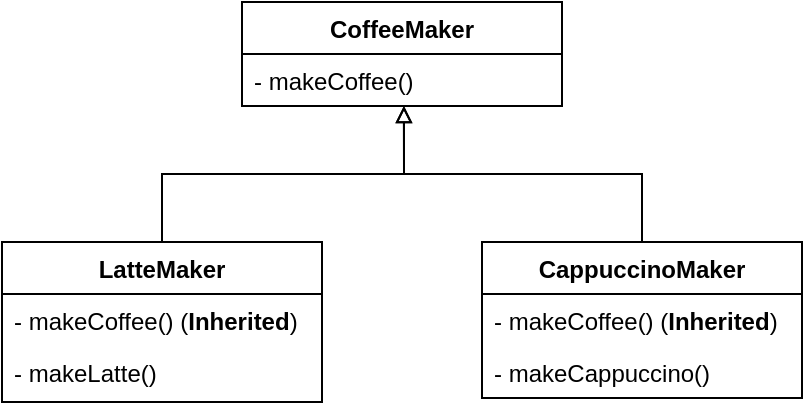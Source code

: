 <mxfile version="21.3.5" type="google">
  <diagram id="C5RBs43oDa-KdzZeNtuy" name="Page-1">
    <mxGraphModel grid="1" page="1" gridSize="10" guides="1" tooltips="1" connect="1" arrows="1" fold="1" pageScale="1" pageWidth="827" pageHeight="1169" math="0" shadow="0">
      <root>
        <mxCell id="WIyWlLk6GJQsqaUBKTNV-0" />
        <mxCell id="WIyWlLk6GJQsqaUBKTNV-1" parent="WIyWlLk6GJQsqaUBKTNV-0" />
        <mxCell id="3yAdEEpt_kGL4zUVrsgu-4" value="CoffeeMaker" style="swimlane;fontStyle=1;align=center;verticalAlign=top;childLayout=stackLayout;horizontal=1;startSize=26;horizontalStack=0;resizeParent=1;resizeParentMax=0;resizeLast=0;collapsible=1;marginBottom=0;whiteSpace=wrap;html=1;" vertex="1" parent="WIyWlLk6GJQsqaUBKTNV-1">
          <mxGeometry x="320" y="40" width="160" height="52" as="geometry" />
        </mxCell>
        <mxCell id="3yAdEEpt_kGL4zUVrsgu-7" value="- makeCoffee()" style="text;strokeColor=none;fillColor=none;align=left;verticalAlign=top;spacingLeft=4;spacingRight=4;overflow=hidden;rotatable=0;points=[[0,0.5],[1,0.5]];portConstraint=eastwest;whiteSpace=wrap;html=1;" vertex="1" parent="3yAdEEpt_kGL4zUVrsgu-4">
          <mxGeometry y="26" width="160" height="26" as="geometry" />
        </mxCell>
        <mxCell id="3yAdEEpt_kGL4zUVrsgu-15" style="edgeStyle=orthogonalEdgeStyle;rounded=0;orthogonalLoop=1;jettySize=auto;html=1;exitX=0.5;exitY=0;exitDx=0;exitDy=0;entryX=0.506;entryY=1;entryDx=0;entryDy=0;entryPerimeter=0;endArrow=block;endFill=0;" edge="1" parent="WIyWlLk6GJQsqaUBKTNV-1" source="3yAdEEpt_kGL4zUVrsgu-9" target="3yAdEEpt_kGL4zUVrsgu-7">
          <mxGeometry relative="1" as="geometry" />
        </mxCell>
        <mxCell id="3yAdEEpt_kGL4zUVrsgu-9" value="LatteMaker" style="swimlane;fontStyle=1;align=center;verticalAlign=top;childLayout=stackLayout;horizontal=1;startSize=26;horizontalStack=0;resizeParent=1;resizeParentMax=0;resizeLast=0;collapsible=1;marginBottom=0;whiteSpace=wrap;html=1;" vertex="1" parent="WIyWlLk6GJQsqaUBKTNV-1">
          <mxGeometry x="200" y="160" width="160" height="80" as="geometry" />
        </mxCell>
        <mxCell id="3yAdEEpt_kGL4zUVrsgu-10" value="- makeCoffee() (&lt;b&gt;Inherited&lt;/b&gt;)" style="text;strokeColor=none;fillColor=none;align=left;verticalAlign=top;spacingLeft=4;spacingRight=4;overflow=hidden;rotatable=0;points=[[0,0.5],[1,0.5]];portConstraint=eastwest;whiteSpace=wrap;html=1;" vertex="1" parent="3yAdEEpt_kGL4zUVrsgu-9">
          <mxGeometry y="26" width="160" height="26" as="geometry" />
        </mxCell>
        <mxCell id="3yAdEEpt_kGL4zUVrsgu-11" value="- makeLatte()" style="text;strokeColor=none;fillColor=none;align=left;verticalAlign=top;spacingLeft=4;spacingRight=4;overflow=hidden;rotatable=0;points=[[0,0.5],[1,0.5]];portConstraint=eastwest;whiteSpace=wrap;html=1;" vertex="1" parent="3yAdEEpt_kGL4zUVrsgu-9">
          <mxGeometry y="52" width="160" height="28" as="geometry" />
        </mxCell>
        <mxCell id="3yAdEEpt_kGL4zUVrsgu-17" style="edgeStyle=orthogonalEdgeStyle;rounded=0;orthogonalLoop=1;jettySize=auto;html=1;exitX=0.5;exitY=0;exitDx=0;exitDy=0;entryX=0.506;entryY=1;entryDx=0;entryDy=0;entryPerimeter=0;endArrow=block;endFill=0;" edge="1" parent="WIyWlLk6GJQsqaUBKTNV-1" source="3yAdEEpt_kGL4zUVrsgu-12" target="3yAdEEpt_kGL4zUVrsgu-7">
          <mxGeometry relative="1" as="geometry" />
        </mxCell>
        <mxCell id="3yAdEEpt_kGL4zUVrsgu-12" value="CappuccinoMaker" style="swimlane;fontStyle=1;align=center;verticalAlign=top;childLayout=stackLayout;horizontal=1;startSize=26;horizontalStack=0;resizeParent=1;resizeParentMax=0;resizeLast=0;collapsible=1;marginBottom=0;whiteSpace=wrap;html=1;" vertex="1" parent="WIyWlLk6GJQsqaUBKTNV-1">
          <mxGeometry x="440" y="160" width="160" height="78" as="geometry" />
        </mxCell>
        <mxCell id="3yAdEEpt_kGL4zUVrsgu-13" value="- makeCoffee() (&lt;b&gt;Inherited&lt;/b&gt;)" style="text;strokeColor=none;fillColor=none;align=left;verticalAlign=top;spacingLeft=4;spacingRight=4;overflow=hidden;rotatable=0;points=[[0,0.5],[1,0.5]];portConstraint=eastwest;whiteSpace=wrap;html=1;" vertex="1" parent="3yAdEEpt_kGL4zUVrsgu-12">
          <mxGeometry y="26" width="160" height="26" as="geometry" />
        </mxCell>
        <mxCell id="3yAdEEpt_kGL4zUVrsgu-14" value="- makeCappuccino()" style="text;strokeColor=none;fillColor=none;align=left;verticalAlign=top;spacingLeft=4;spacingRight=4;overflow=hidden;rotatable=0;points=[[0,0.5],[1,0.5]];portConstraint=eastwest;whiteSpace=wrap;html=1;" vertex="1" parent="3yAdEEpt_kGL4zUVrsgu-12">
          <mxGeometry y="52" width="160" height="26" as="geometry" />
        </mxCell>
      </root>
    </mxGraphModel>
  </diagram>
</mxfile>

